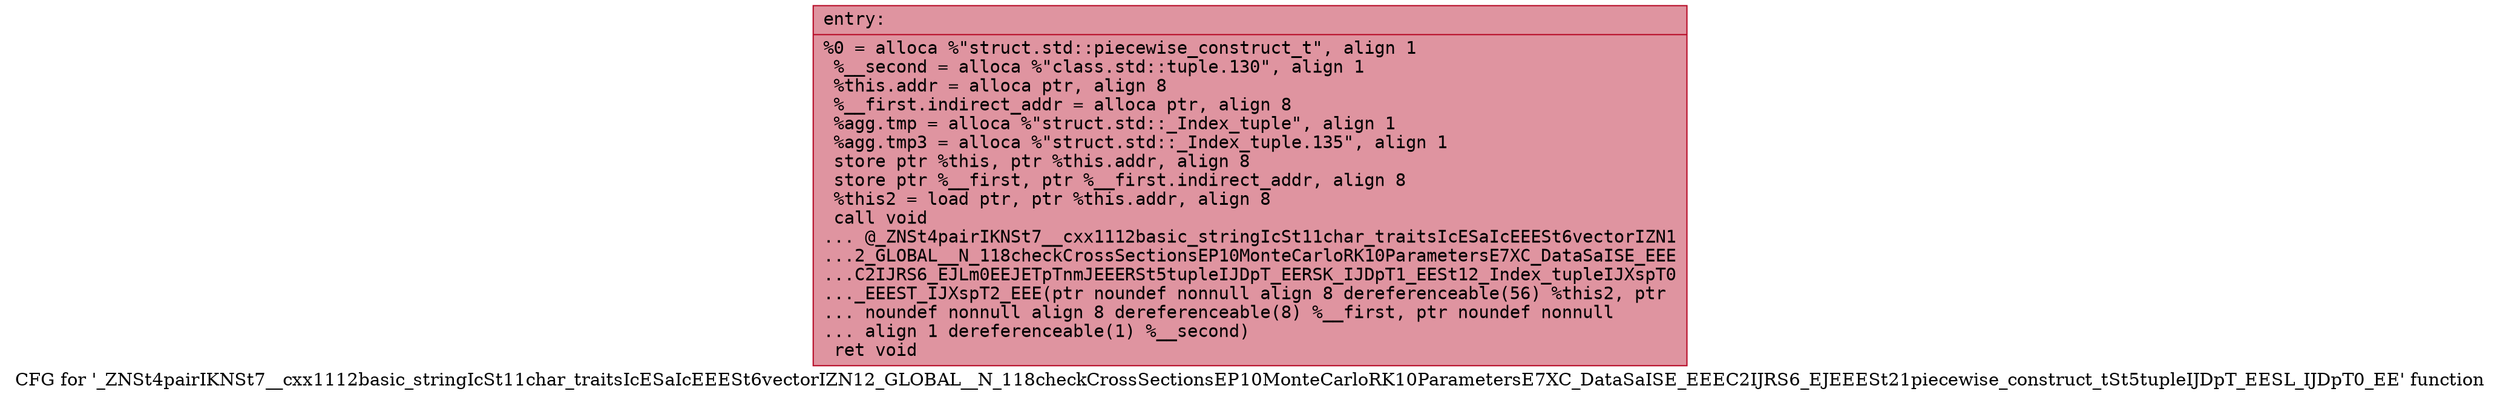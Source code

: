 digraph "CFG for '_ZNSt4pairIKNSt7__cxx1112basic_stringIcSt11char_traitsIcESaIcEEESt6vectorIZN12_GLOBAL__N_118checkCrossSectionsEP10MonteCarloRK10ParametersE7XC_DataSaISE_EEEC2IJRS6_EJEEESt21piecewise_construct_tSt5tupleIJDpT_EESL_IJDpT0_EE' function" {
	label="CFG for '_ZNSt4pairIKNSt7__cxx1112basic_stringIcSt11char_traitsIcESaIcEEESt6vectorIZN12_GLOBAL__N_118checkCrossSectionsEP10MonteCarloRK10ParametersE7XC_DataSaISE_EEEC2IJRS6_EJEEESt21piecewise_construct_tSt5tupleIJDpT_EESL_IJDpT0_EE' function";

	Node0x55dab4943f60 [shape=record,color="#b70d28ff", style=filled, fillcolor="#b70d2870" fontname="Courier",label="{entry:\l|  %0 = alloca %\"struct.std::piecewise_construct_t\", align 1\l  %__second = alloca %\"class.std::tuple.130\", align 1\l  %this.addr = alloca ptr, align 8\l  %__first.indirect_addr = alloca ptr, align 8\l  %agg.tmp = alloca %\"struct.std::_Index_tuple\", align 1\l  %agg.tmp3 = alloca %\"struct.std::_Index_tuple.135\", align 1\l  store ptr %this, ptr %this.addr, align 8\l  store ptr %__first, ptr %__first.indirect_addr, align 8\l  %this2 = load ptr, ptr %this.addr, align 8\l  call void\l... @_ZNSt4pairIKNSt7__cxx1112basic_stringIcSt11char_traitsIcESaIcEEESt6vectorIZN1\l...2_GLOBAL__N_118checkCrossSectionsEP10MonteCarloRK10ParametersE7XC_DataSaISE_EEE\l...C2IJRS6_EJLm0EEJETpTnmJEEERSt5tupleIJDpT_EERSK_IJDpT1_EESt12_Index_tupleIJXspT0\l..._EEEST_IJXspT2_EEE(ptr noundef nonnull align 8 dereferenceable(56) %this2, ptr\l... noundef nonnull align 8 dereferenceable(8) %__first, ptr noundef nonnull\l... align 1 dereferenceable(1) %__second)\l  ret void\l}"];
}
